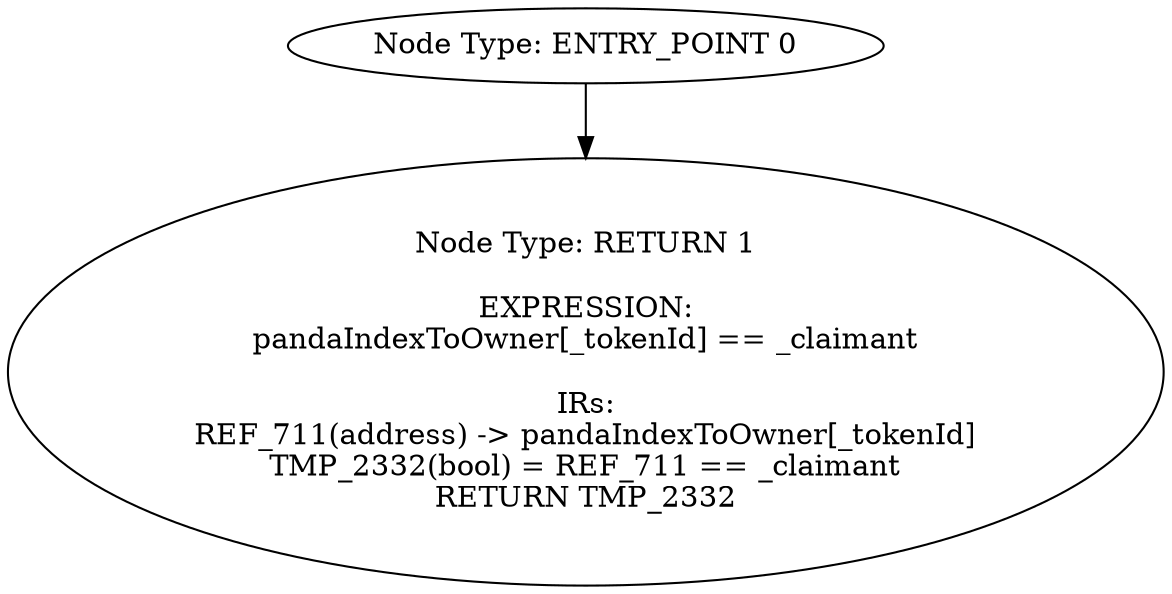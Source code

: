 digraph{
0[label="Node Type: ENTRY_POINT 0
"];
0->1;
1[label="Node Type: RETURN 1

EXPRESSION:
pandaIndexToOwner[_tokenId] == _claimant

IRs:
REF_711(address) -> pandaIndexToOwner[_tokenId]
TMP_2332(bool) = REF_711 == _claimant
RETURN TMP_2332"];
}
